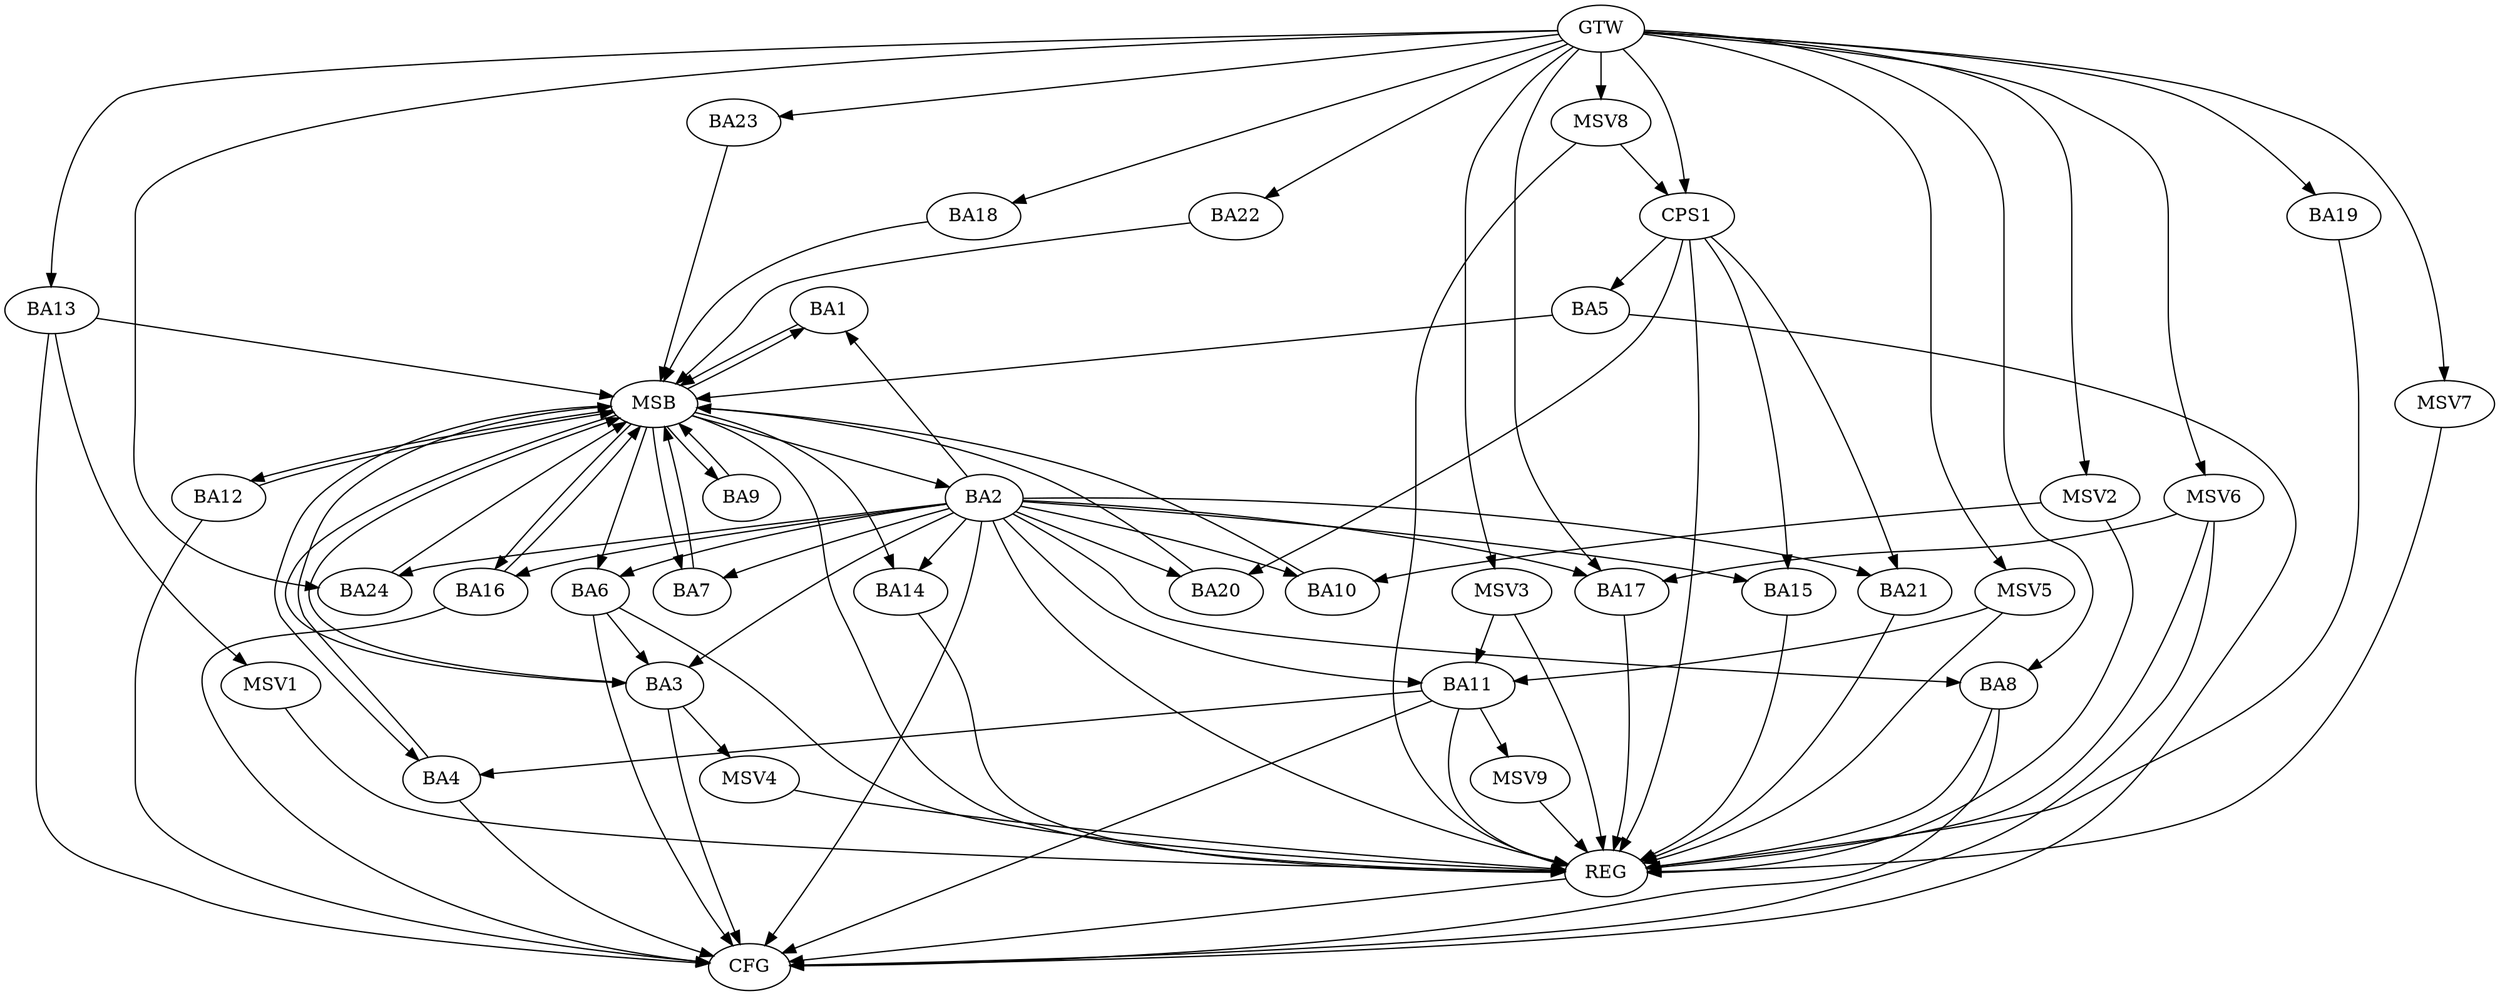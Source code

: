strict digraph G {
  BA1 [ label="BA1" ];
  BA2 [ label="BA2" ];
  BA3 [ label="BA3" ];
  BA4 [ label="BA4" ];
  BA5 [ label="BA5" ];
  BA6 [ label="BA6" ];
  BA7 [ label="BA7" ];
  BA8 [ label="BA8" ];
  BA9 [ label="BA9" ];
  BA10 [ label="BA10" ];
  BA11 [ label="BA11" ];
  BA12 [ label="BA12" ];
  BA13 [ label="BA13" ];
  BA14 [ label="BA14" ];
  BA15 [ label="BA15" ];
  BA16 [ label="BA16" ];
  BA17 [ label="BA17" ];
  BA18 [ label="BA18" ];
  BA19 [ label="BA19" ];
  BA20 [ label="BA20" ];
  BA21 [ label="BA21" ];
  BA22 [ label="BA22" ];
  BA23 [ label="BA23" ];
  BA24 [ label="BA24" ];
  CPS1 [ label="CPS1" ];
  GTW [ label="GTW" ];
  REG [ label="REG" ];
  MSB [ label="MSB" ];
  CFG [ label="CFG" ];
  MSV1 [ label="MSV1" ];
  MSV2 [ label="MSV2" ];
  MSV3 [ label="MSV3" ];
  MSV4 [ label="MSV4" ];
  MSV5 [ label="MSV5" ];
  MSV6 [ label="MSV6" ];
  MSV7 [ label="MSV7" ];
  MSV8 [ label="MSV8" ];
  MSV9 [ label="MSV9" ];
  BA2 -> BA1;
  BA6 -> BA3;
  BA11 -> BA4;
  CPS1 -> BA15;
  CPS1 -> BA5;
  CPS1 -> BA20;
  CPS1 -> BA21;
  GTW -> BA8;
  GTW -> BA13;
  GTW -> BA17;
  GTW -> BA18;
  GTW -> BA19;
  GTW -> BA22;
  GTW -> BA23;
  GTW -> BA24;
  GTW -> CPS1;
  BA2 -> REG;
  BA6 -> REG;
  BA8 -> REG;
  BA11 -> REG;
  BA14 -> REG;
  BA15 -> REG;
  BA17 -> REG;
  BA19 -> REG;
  BA21 -> REG;
  CPS1 -> REG;
  BA1 -> MSB;
  MSB -> BA2;
  MSB -> REG;
  BA3 -> MSB;
  BA4 -> MSB;
  MSB -> BA1;
  BA5 -> MSB;
  MSB -> BA4;
  BA7 -> MSB;
  MSB -> BA3;
  BA9 -> MSB;
  MSB -> BA7;
  BA10 -> MSB;
  MSB -> BA9;
  BA12 -> MSB;
  BA13 -> MSB;
  BA16 -> MSB;
  BA18 -> MSB;
  MSB -> BA6;
  BA20 -> MSB;
  MSB -> BA14;
  BA22 -> MSB;
  MSB -> BA12;
  BA23 -> MSB;
  MSB -> BA16;
  BA24 -> MSB;
  BA3 -> CFG;
  BA13 -> CFG;
  BA6 -> CFG;
  BA5 -> CFG;
  BA2 -> CFG;
  BA11 -> CFG;
  BA8 -> CFG;
  BA12 -> CFG;
  BA16 -> CFG;
  BA4 -> CFG;
  REG -> CFG;
  BA2 -> BA15;
  BA2 -> BA7;
  BA2 -> BA24;
  BA2 -> BA11;
  BA2 -> BA6;
  BA2 -> BA10;
  BA2 -> BA21;
  BA2 -> BA16;
  BA2 -> BA14;
  BA2 -> BA20;
  BA2 -> BA3;
  BA2 -> BA8;
  BA2 -> BA17;
  BA13 -> MSV1;
  MSV1 -> REG;
  MSV2 -> BA10;
  GTW -> MSV2;
  MSV2 -> REG;
  MSV3 -> BA11;
  GTW -> MSV3;
  MSV3 -> REG;
  BA3 -> MSV4;
  MSV4 -> REG;
  MSV5 -> BA11;
  GTW -> MSV5;
  MSV5 -> REG;
  MSV6 -> BA17;
  GTW -> MSV6;
  MSV6 -> REG;
  MSV6 -> CFG;
  GTW -> MSV7;
  MSV7 -> REG;
  MSV8 -> CPS1;
  GTW -> MSV8;
  MSV8 -> REG;
  BA11 -> MSV9;
  MSV9 -> REG;
}
